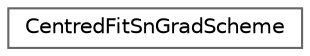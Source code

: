 digraph "Graphical Class Hierarchy"
{
 // LATEX_PDF_SIZE
  bgcolor="transparent";
  edge [fontname=Helvetica,fontsize=10,labelfontname=Helvetica,labelfontsize=10];
  node [fontname=Helvetica,fontsize=10,shape=box,height=0.2,width=0.4];
  rankdir="LR";
  Node0 [id="Node000000",label="CentredFitSnGradScheme",height=0.2,width=0.4,color="grey40", fillcolor="white", style="filled",URL="$classFoam_1_1CentredFitSnGradScheme.html",tooltip="Centred fit snGrad scheme which applies an explicit correction to snGrad."];
}
